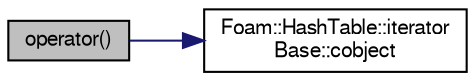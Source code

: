 digraph "operator()"
{
  bgcolor="transparent";
  edge [fontname="FreeSans",fontsize="10",labelfontname="FreeSans",labelfontsize="10"];
  node [fontname="FreeSans",fontsize="10",shape=record];
  rankdir="LR";
  Node37 [label="operator()",height=0.2,width=0.4,color="black", fillcolor="grey75", style="filled", fontcolor="black"];
  Node37 -> Node38 [color="midnightblue",fontsize="10",style="solid",fontname="FreeSans"];
  Node38 [label="Foam::HashTable::iterator\lBase::cobject",height=0.2,width=0.4,color="black",URL="$a25718.html#a0a6b9602812ba08f393edb1d1a7c25c2",tooltip="Return const access to referenced object. "];
}
